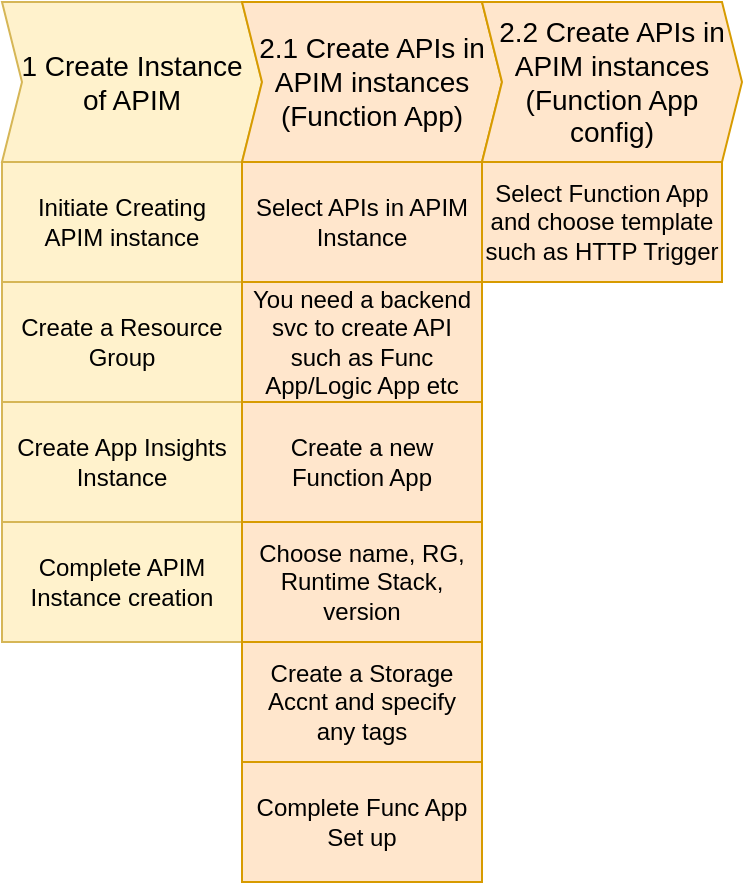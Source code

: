 <mxfile version="21.4.0" type="github">
  <diagram name="Azure APIM" id="FQYkhz4R97Zdj5RdxRJX">
    <mxGraphModel dx="989" dy="521" grid="1" gridSize="10" guides="1" tooltips="1" connect="1" arrows="1" fold="1" page="1" pageScale="1" pageWidth="850" pageHeight="1100" math="0" shadow="0">
      <root>
        <mxCell id="0" />
        <mxCell id="1" parent="0" />
        <mxCell id="9Cf-OM5eOuJeUalF6E-m-4" value="&lt;font style=&quot;font-size: 14px;&quot;&gt;1 Create Instance&lt;br&gt;of APIM&lt;/font&gt;" style="shape=step;perimeter=stepPerimeter;whiteSpace=wrap;html=1;fixedSize=1;size=10;fillColor=#fff2cc;strokeColor=#d6b656;" vertex="1" parent="1">
          <mxGeometry x="80" y="200" width="130" height="80" as="geometry" />
        </mxCell>
        <mxCell id="9Cf-OM5eOuJeUalF6E-m-6" value="Initiate Creating&lt;br&gt;APIM instance" style="rounded=0;whiteSpace=wrap;html=1;" vertex="1" parent="1">
          <mxGeometry x="80" y="280" width="120" height="60" as="geometry" />
        </mxCell>
        <mxCell id="9Cf-OM5eOuJeUalF6E-m-7" value="Create a Resource Group" style="rounded=0;whiteSpace=wrap;html=1;" vertex="1" parent="1">
          <mxGeometry x="80" y="340" width="120" height="60" as="geometry" />
        </mxCell>
        <mxCell id="9Cf-OM5eOuJeUalF6E-m-8" value="Create App Insights Instance" style="rounded=0;whiteSpace=wrap;html=1;fillColor=#fff2cc;strokeColor=#d6b656;" vertex="1" parent="1">
          <mxGeometry x="80" y="400" width="120" height="60" as="geometry" />
        </mxCell>
        <mxCell id="9Cf-OM5eOuJeUalF6E-m-9" value="Complete APIM Instance creation" style="rounded=0;whiteSpace=wrap;html=1;fillColor=#fff2cc;strokeColor=#d6b656;" vertex="1" parent="1">
          <mxGeometry x="80" y="460" width="120" height="60" as="geometry" />
        </mxCell>
        <mxCell id="9Cf-OM5eOuJeUalF6E-m-10" value="Initiate Creating&lt;br&gt;APIM instance" style="rounded=0;whiteSpace=wrap;html=1;fillColor=#fff2cc;strokeColor=#d6b656;" vertex="1" parent="1">
          <mxGeometry x="80" y="280" width="120" height="60" as="geometry" />
        </mxCell>
        <mxCell id="9Cf-OM5eOuJeUalF6E-m-11" value="Create a Resource Group" style="rounded=0;whiteSpace=wrap;html=1;fillColor=#fff2cc;strokeColor=#d6b656;" vertex="1" parent="1">
          <mxGeometry x="80" y="340" width="120" height="60" as="geometry" />
        </mxCell>
        <mxCell id="9Cf-OM5eOuJeUalF6E-m-12" value="&lt;font style=&quot;font-size: 14px;&quot;&gt;2.1 Create APIs in&lt;br&gt;APIM instances (Function App)&lt;/font&gt;" style="shape=step;perimeter=stepPerimeter;whiteSpace=wrap;html=1;fixedSize=1;size=10;fillColor=#ffe6cc;strokeColor=#d79b00;" vertex="1" parent="1">
          <mxGeometry x="200" y="200" width="130" height="80" as="geometry" />
        </mxCell>
        <mxCell id="9Cf-OM5eOuJeUalF6E-m-13" value="Select APIs in APIM Instance" style="rounded=0;whiteSpace=wrap;html=1;fillColor=#ffe6cc;strokeColor=#d79b00;" vertex="1" parent="1">
          <mxGeometry x="200" y="280" width="120" height="60" as="geometry" />
        </mxCell>
        <mxCell id="9Cf-OM5eOuJeUalF6E-m-15" value="You need a backend svc to create API such as Func App/Logic App etc" style="rounded=0;whiteSpace=wrap;html=1;fillColor=#ffe6cc;strokeColor=#d79b00;" vertex="1" parent="1">
          <mxGeometry x="200" y="340" width="120" height="60" as="geometry" />
        </mxCell>
        <mxCell id="9Cf-OM5eOuJeUalF6E-m-16" value="Create a new Function App" style="rounded=0;whiteSpace=wrap;html=1;fillColor=#ffe6cc;strokeColor=#d79b00;" vertex="1" parent="1">
          <mxGeometry x="200" y="400" width="120" height="60" as="geometry" />
        </mxCell>
        <mxCell id="9Cf-OM5eOuJeUalF6E-m-17" value="Choose name, RG, Runtime Stack, version" style="rounded=0;whiteSpace=wrap;html=1;fillColor=#ffe6cc;strokeColor=#d79b00;" vertex="1" parent="1">
          <mxGeometry x="200" y="460" width="120" height="60" as="geometry" />
        </mxCell>
        <mxCell id="9Cf-OM5eOuJeUalF6E-m-18" value="Create a Storage Accnt and specify &lt;br&gt;any tags" style="rounded=0;whiteSpace=wrap;html=1;fillColor=#ffe6cc;strokeColor=#d79b00;" vertex="1" parent="1">
          <mxGeometry x="200" y="520" width="120" height="60" as="geometry" />
        </mxCell>
        <mxCell id="9Cf-OM5eOuJeUalF6E-m-19" value="Complete Func App Set up" style="rounded=0;whiteSpace=wrap;html=1;fillColor=#ffe6cc;strokeColor=#d79b00;" vertex="1" parent="1">
          <mxGeometry x="200" y="580" width="120" height="60" as="geometry" />
        </mxCell>
        <mxCell id="9Cf-OM5eOuJeUalF6E-m-20" value="&lt;font style=&quot;font-size: 14px;&quot;&gt;2.2 Create APIs in&lt;br&gt;APIM instances (Function App config)&lt;/font&gt;" style="shape=step;perimeter=stepPerimeter;whiteSpace=wrap;html=1;fixedSize=1;size=10;fillColor=#ffe6cc;strokeColor=#d79b00;" vertex="1" parent="1">
          <mxGeometry x="320" y="200" width="130" height="80" as="geometry" />
        </mxCell>
        <mxCell id="9Cf-OM5eOuJeUalF6E-m-21" value="Select Function App and choose template such as HTTP Trigger" style="rounded=0;whiteSpace=wrap;html=1;fillColor=#ffe6cc;strokeColor=#d79b00;" vertex="1" parent="1">
          <mxGeometry x="320" y="280" width="120" height="60" as="geometry" />
        </mxCell>
      </root>
    </mxGraphModel>
  </diagram>
</mxfile>
